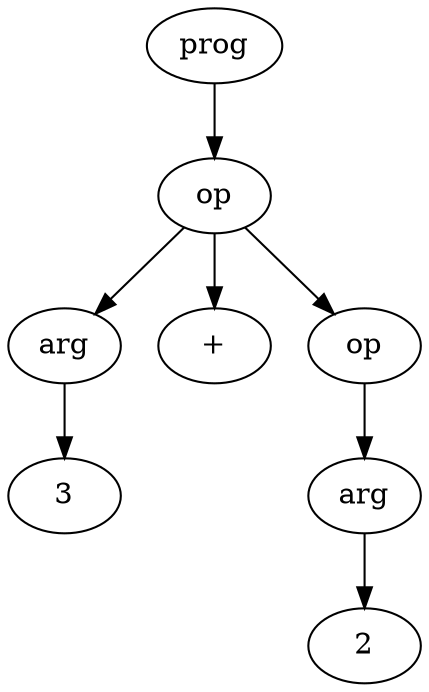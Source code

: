 digraph print {
0 [label=2 ordering="out"]
1 [label=arg ordering="out"]
1 -> 0
2 [label=op ordering="out"]
2 -> 1
3 [label="+" ordering="out"]
4 [label=3 ordering="out"]
5 [label=arg ordering="out"]
5 -> 4
6 [label=op ordering="out"]
6 -> 5
6 -> 3
6 -> 2
7 [label=prog ordering="out"]
7 -> 6
}
